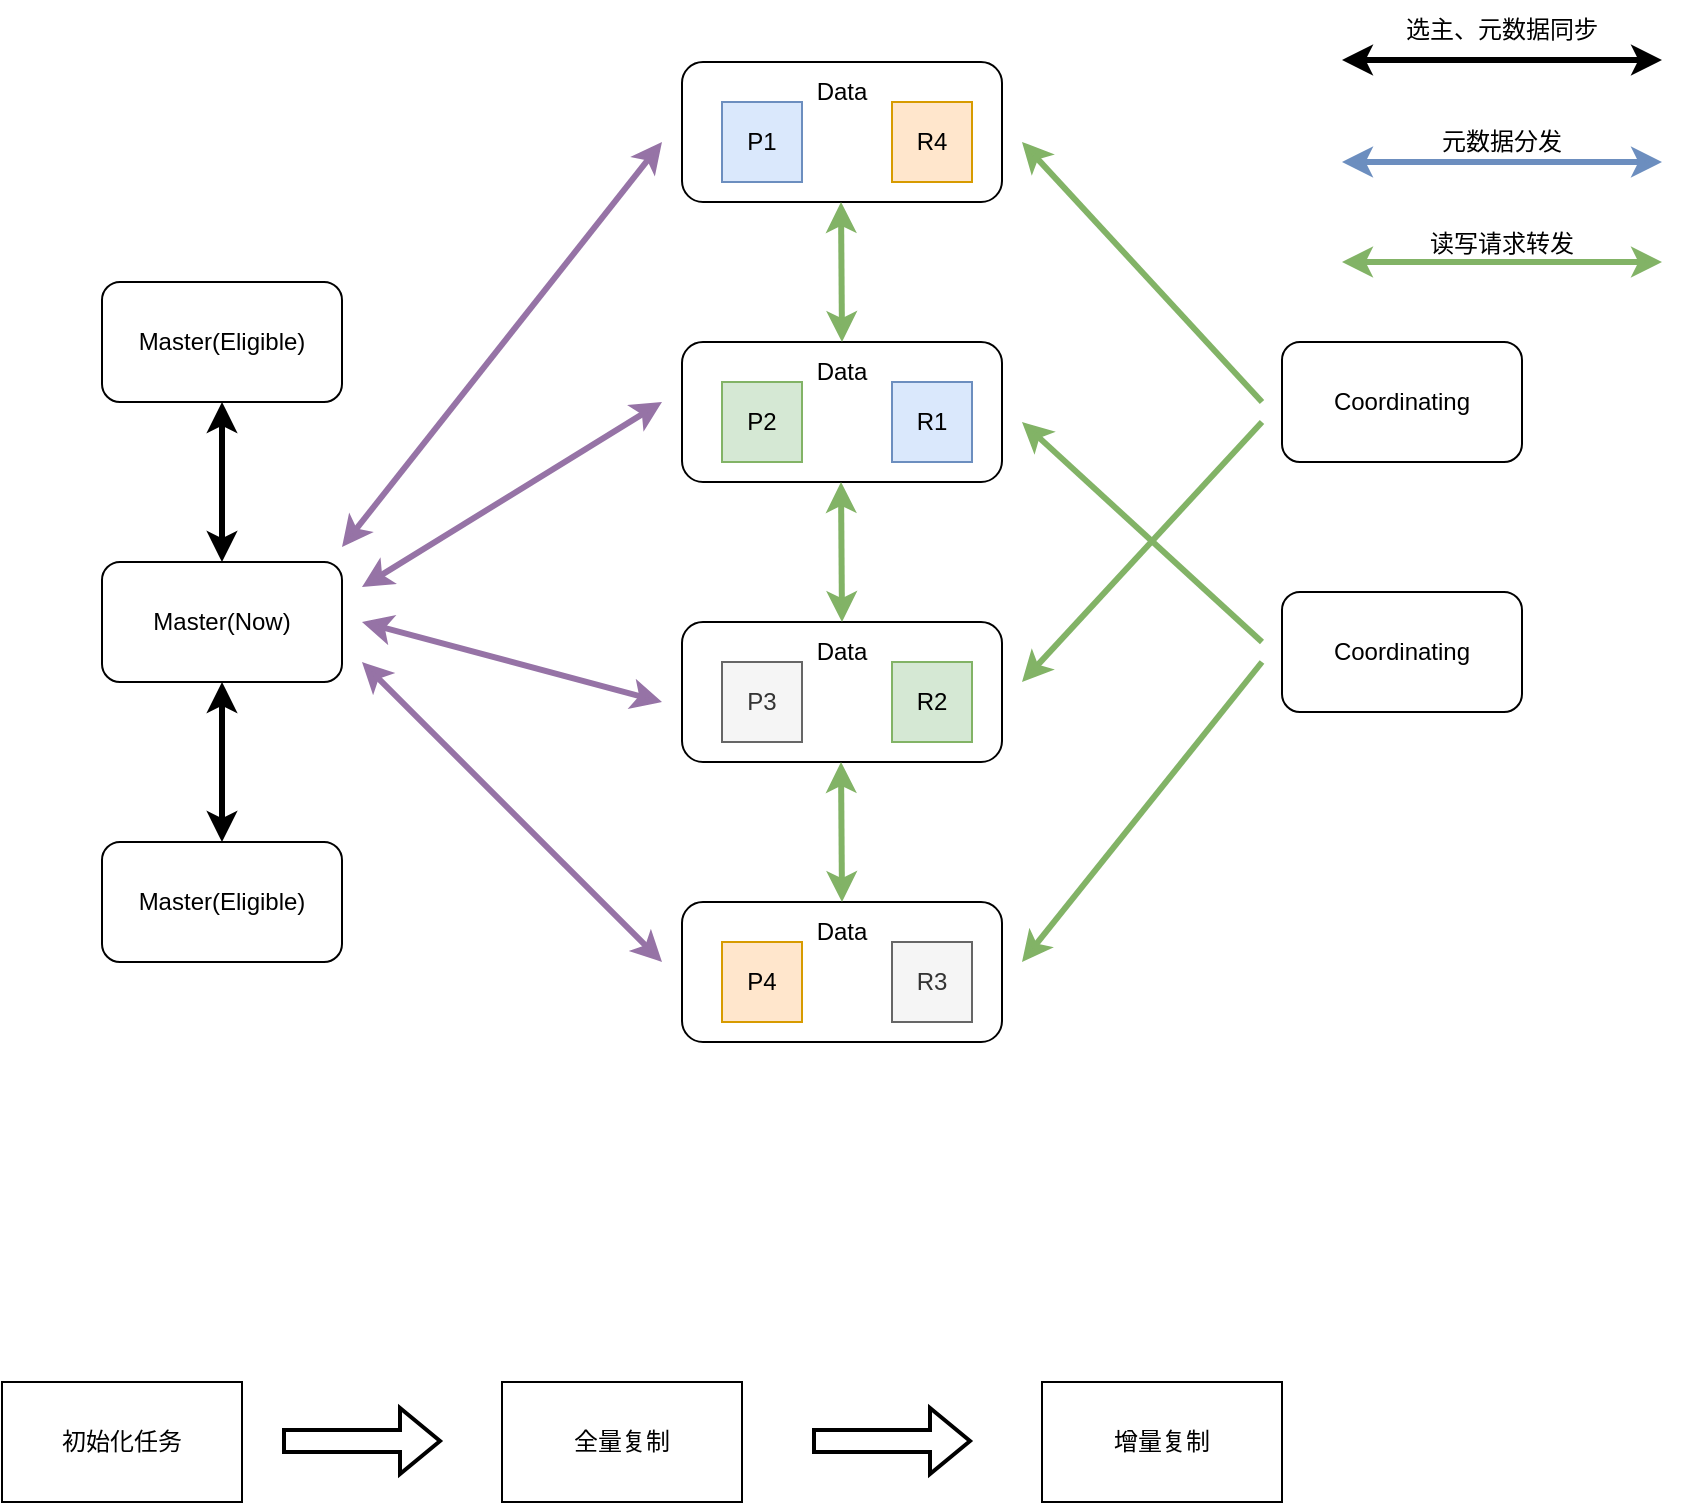 <mxfile version="20.5.3" type="github">
  <diagram id="79OrFG6X0p94ZRUfZklV" name="第 1 页">
    <mxGraphModel dx="946" dy="614" grid="1" gridSize="10" guides="1" tooltips="1" connect="1" arrows="1" fold="1" page="1" pageScale="1" pageWidth="1169" pageHeight="1654" math="0" shadow="0">
      <root>
        <mxCell id="0" />
        <mxCell id="1" parent="0" />
        <mxCell id="2ePsRlysvZnuFBVN_MaM-1" value="Master(Eligible)" style="rounded=1;whiteSpace=wrap;html=1;" vertex="1" parent="1">
          <mxGeometry x="190" y="420" width="120" height="60" as="geometry" />
        </mxCell>
        <mxCell id="2ePsRlysvZnuFBVN_MaM-2" value="Master(Now)" style="rounded=1;whiteSpace=wrap;html=1;" vertex="1" parent="1">
          <mxGeometry x="190" y="560" width="120" height="60" as="geometry" />
        </mxCell>
        <mxCell id="2ePsRlysvZnuFBVN_MaM-3" value="Master(Eligible)" style="rounded=1;whiteSpace=wrap;html=1;" vertex="1" parent="1">
          <mxGeometry x="190" y="700" width="120" height="60" as="geometry" />
        </mxCell>
        <mxCell id="2ePsRlysvZnuFBVN_MaM-4" value="" style="rounded=1;whiteSpace=wrap;html=1;" vertex="1" parent="1">
          <mxGeometry x="480" y="310" width="160" height="70" as="geometry" />
        </mxCell>
        <mxCell id="2ePsRlysvZnuFBVN_MaM-10" value="P1" style="rounded=0;whiteSpace=wrap;html=1;fillColor=#dae8fc;strokeColor=#6c8ebf;" vertex="1" parent="1">
          <mxGeometry x="500" y="330" width="40" height="40" as="geometry" />
        </mxCell>
        <mxCell id="2ePsRlysvZnuFBVN_MaM-11" value="R4" style="rounded=0;whiteSpace=wrap;html=1;fillColor=#ffe6cc;strokeColor=#d79b00;" vertex="1" parent="1">
          <mxGeometry x="585" y="330" width="40" height="40" as="geometry" />
        </mxCell>
        <mxCell id="2ePsRlysvZnuFBVN_MaM-13" value="Data" style="text;html=1;strokeColor=none;fillColor=none;align=center;verticalAlign=middle;whiteSpace=wrap;rounded=0;" vertex="1" parent="1">
          <mxGeometry x="530" y="310" width="60" height="30" as="geometry" />
        </mxCell>
        <mxCell id="2ePsRlysvZnuFBVN_MaM-14" value="" style="rounded=1;whiteSpace=wrap;html=1;" vertex="1" parent="1">
          <mxGeometry x="480" y="450" width="160" height="70" as="geometry" />
        </mxCell>
        <mxCell id="2ePsRlysvZnuFBVN_MaM-15" value="P2" style="rounded=0;whiteSpace=wrap;html=1;fillColor=#d5e8d4;strokeColor=#82b366;" vertex="1" parent="1">
          <mxGeometry x="500" y="470" width="40" height="40" as="geometry" />
        </mxCell>
        <mxCell id="2ePsRlysvZnuFBVN_MaM-16" value="R1" style="rounded=0;whiteSpace=wrap;html=1;fillColor=#dae8fc;strokeColor=#6c8ebf;" vertex="1" parent="1">
          <mxGeometry x="585" y="470" width="40" height="40" as="geometry" />
        </mxCell>
        <mxCell id="2ePsRlysvZnuFBVN_MaM-17" value="Data" style="text;html=1;strokeColor=none;fillColor=none;align=center;verticalAlign=middle;whiteSpace=wrap;rounded=0;" vertex="1" parent="1">
          <mxGeometry x="530" y="450" width="60" height="30" as="geometry" />
        </mxCell>
        <mxCell id="2ePsRlysvZnuFBVN_MaM-18" value="" style="rounded=1;whiteSpace=wrap;html=1;" vertex="1" parent="1">
          <mxGeometry x="480" y="590" width="160" height="70" as="geometry" />
        </mxCell>
        <mxCell id="2ePsRlysvZnuFBVN_MaM-19" value="P3" style="rounded=0;whiteSpace=wrap;html=1;fillColor=#f5f5f5;strokeColor=#666666;fontColor=#333333;" vertex="1" parent="1">
          <mxGeometry x="500" y="610" width="40" height="40" as="geometry" />
        </mxCell>
        <mxCell id="2ePsRlysvZnuFBVN_MaM-20" value="R2" style="rounded=0;whiteSpace=wrap;html=1;fillColor=#d5e8d4;strokeColor=#82b366;" vertex="1" parent="1">
          <mxGeometry x="585" y="610" width="40" height="40" as="geometry" />
        </mxCell>
        <mxCell id="2ePsRlysvZnuFBVN_MaM-21" value="Data" style="text;html=1;strokeColor=none;fillColor=none;align=center;verticalAlign=middle;whiteSpace=wrap;rounded=0;" vertex="1" parent="1">
          <mxGeometry x="530" y="590" width="60" height="30" as="geometry" />
        </mxCell>
        <mxCell id="2ePsRlysvZnuFBVN_MaM-22" value="" style="rounded=1;whiteSpace=wrap;html=1;" vertex="1" parent="1">
          <mxGeometry x="480" y="730" width="160" height="70" as="geometry" />
        </mxCell>
        <mxCell id="2ePsRlysvZnuFBVN_MaM-23" value="P4" style="rounded=0;whiteSpace=wrap;html=1;fillColor=#ffe6cc;strokeColor=#d79b00;" vertex="1" parent="1">
          <mxGeometry x="500" y="750" width="40" height="40" as="geometry" />
        </mxCell>
        <mxCell id="2ePsRlysvZnuFBVN_MaM-24" value="R3" style="rounded=0;whiteSpace=wrap;html=1;fillColor=#f5f5f5;strokeColor=#666666;fontColor=#333333;" vertex="1" parent="1">
          <mxGeometry x="585" y="750" width="40" height="40" as="geometry" />
        </mxCell>
        <mxCell id="2ePsRlysvZnuFBVN_MaM-25" value="Data" style="text;html=1;strokeColor=none;fillColor=none;align=center;verticalAlign=middle;whiteSpace=wrap;rounded=0;" vertex="1" parent="1">
          <mxGeometry x="530" y="730" width="60" height="30" as="geometry" />
        </mxCell>
        <mxCell id="2ePsRlysvZnuFBVN_MaM-27" value="" style="endArrow=classic;startArrow=classic;html=1;rounded=0;entryX=0.5;entryY=1;entryDx=0;entryDy=0;exitX=0.5;exitY=0;exitDx=0;exitDy=0;strokeWidth=3;" edge="1" parent="1" source="2ePsRlysvZnuFBVN_MaM-2" target="2ePsRlysvZnuFBVN_MaM-1">
          <mxGeometry width="50" height="50" relative="1" as="geometry">
            <mxPoint x="230" y="530" as="sourcePoint" />
            <mxPoint x="280" y="480" as="targetPoint" />
          </mxGeometry>
        </mxCell>
        <mxCell id="2ePsRlysvZnuFBVN_MaM-28" value="" style="endArrow=classic;startArrow=classic;html=1;rounded=0;strokeWidth=3;" edge="1" parent="1" source="2ePsRlysvZnuFBVN_MaM-3">
          <mxGeometry width="50" height="50" relative="1" as="geometry">
            <mxPoint x="200" y="670" as="sourcePoint" />
            <mxPoint x="250" y="620" as="targetPoint" />
          </mxGeometry>
        </mxCell>
        <mxCell id="2ePsRlysvZnuFBVN_MaM-29" value="" style="endArrow=classic;startArrow=classic;html=1;rounded=0;strokeWidth=3;fillColor=#e1d5e7;strokeColor=#9673a6;" edge="1" parent="1">
          <mxGeometry width="50" height="50" relative="1" as="geometry">
            <mxPoint x="310" y="552.5" as="sourcePoint" />
            <mxPoint x="470" y="350" as="targetPoint" />
          </mxGeometry>
        </mxCell>
        <mxCell id="2ePsRlysvZnuFBVN_MaM-34" value="" style="endArrow=classic;startArrow=classic;html=1;rounded=0;strokeWidth=3;fillColor=#e1d5e7;strokeColor=#9673a6;" edge="1" parent="1">
          <mxGeometry width="50" height="50" relative="1" as="geometry">
            <mxPoint x="320" y="572.5" as="sourcePoint" />
            <mxPoint x="470" y="480" as="targetPoint" />
          </mxGeometry>
        </mxCell>
        <mxCell id="2ePsRlysvZnuFBVN_MaM-35" value="" style="endArrow=classic;startArrow=classic;html=1;rounded=0;strokeWidth=3;fillColor=#e1d5e7;strokeColor=#9673a6;" edge="1" parent="1">
          <mxGeometry width="50" height="50" relative="1" as="geometry">
            <mxPoint x="320" y="590" as="sourcePoint" />
            <mxPoint x="470" y="630" as="targetPoint" />
          </mxGeometry>
        </mxCell>
        <mxCell id="2ePsRlysvZnuFBVN_MaM-36" value="" style="endArrow=classic;startArrow=classic;html=1;rounded=0;strokeWidth=3;fillColor=#e1d5e7;strokeColor=#9673a6;" edge="1" parent="1">
          <mxGeometry width="50" height="50" relative="1" as="geometry">
            <mxPoint x="320" y="610" as="sourcePoint" />
            <mxPoint x="470" y="760" as="targetPoint" />
          </mxGeometry>
        </mxCell>
        <mxCell id="2ePsRlysvZnuFBVN_MaM-37" value="" style="endArrow=classic;startArrow=classic;html=1;rounded=0;entryX=0.5;entryY=1;entryDx=0;entryDy=0;strokeWidth=3;fillColor=#d5e8d4;gradientColor=#97d077;strokeColor=#82b366;" edge="1" parent="1">
          <mxGeometry width="50" height="50" relative="1" as="geometry">
            <mxPoint x="560" y="450" as="sourcePoint" />
            <mxPoint x="559.5" y="380" as="targetPoint" />
          </mxGeometry>
        </mxCell>
        <mxCell id="2ePsRlysvZnuFBVN_MaM-38" value="" style="endArrow=classic;startArrow=classic;html=1;rounded=0;entryX=0.5;entryY=1;entryDx=0;entryDy=0;strokeWidth=3;fillColor=#d5e8d4;gradientColor=#97d077;strokeColor=#82b366;" edge="1" parent="1">
          <mxGeometry width="50" height="50" relative="1" as="geometry">
            <mxPoint x="560" y="590" as="sourcePoint" />
            <mxPoint x="559.5" y="520" as="targetPoint" />
          </mxGeometry>
        </mxCell>
        <mxCell id="2ePsRlysvZnuFBVN_MaM-39" value="" style="endArrow=classic;startArrow=classic;html=1;rounded=0;entryX=0.5;entryY=1;entryDx=0;entryDy=0;strokeWidth=3;fillColor=#d5e8d4;gradientColor=#97d077;strokeColor=#82b366;" edge="1" parent="1">
          <mxGeometry width="50" height="50" relative="1" as="geometry">
            <mxPoint x="560" y="730" as="sourcePoint" />
            <mxPoint x="559.5" y="660" as="targetPoint" />
          </mxGeometry>
        </mxCell>
        <mxCell id="2ePsRlysvZnuFBVN_MaM-40" value="Coordinating" style="rounded=1;whiteSpace=wrap;html=1;" vertex="1" parent="1">
          <mxGeometry x="780" y="450" width="120" height="60" as="geometry" />
        </mxCell>
        <mxCell id="2ePsRlysvZnuFBVN_MaM-41" value="Coordinating" style="rounded=1;whiteSpace=wrap;html=1;" vertex="1" parent="1">
          <mxGeometry x="780" y="575" width="120" height="60" as="geometry" />
        </mxCell>
        <mxCell id="2ePsRlysvZnuFBVN_MaM-42" value="" style="endArrow=classic;html=1;rounded=0;strokeWidth=3;fillColor=#d5e8d4;gradientColor=#97d077;strokeColor=#82b366;" edge="1" parent="1">
          <mxGeometry width="50" height="50" relative="1" as="geometry">
            <mxPoint x="770" y="480" as="sourcePoint" />
            <mxPoint x="650" y="350" as="targetPoint" />
          </mxGeometry>
        </mxCell>
        <mxCell id="2ePsRlysvZnuFBVN_MaM-43" value="" style="endArrow=classic;html=1;rounded=0;strokeWidth=3;fillColor=#d5e8d4;gradientColor=#97d077;strokeColor=#82b366;" edge="1" parent="1">
          <mxGeometry width="50" height="50" relative="1" as="geometry">
            <mxPoint x="770" y="610" as="sourcePoint" />
            <mxPoint x="650" y="760" as="targetPoint" />
          </mxGeometry>
        </mxCell>
        <mxCell id="2ePsRlysvZnuFBVN_MaM-44" value="" style="endArrow=classic;html=1;rounded=0;strokeWidth=3;fillColor=#d5e8d4;gradientColor=#97d077;strokeColor=#82b366;" edge="1" parent="1">
          <mxGeometry width="50" height="50" relative="1" as="geometry">
            <mxPoint x="770" y="600" as="sourcePoint" />
            <mxPoint x="650" y="490" as="targetPoint" />
          </mxGeometry>
        </mxCell>
        <mxCell id="2ePsRlysvZnuFBVN_MaM-45" value="" style="endArrow=classic;html=1;rounded=0;strokeWidth=3;fillColor=#d5e8d4;gradientColor=#97d077;strokeColor=#82b366;" edge="1" parent="1">
          <mxGeometry width="50" height="50" relative="1" as="geometry">
            <mxPoint x="770" y="490" as="sourcePoint" />
            <mxPoint x="650" y="620" as="targetPoint" />
          </mxGeometry>
        </mxCell>
        <mxCell id="2ePsRlysvZnuFBVN_MaM-46" value="" style="endArrow=classic;startArrow=classic;html=1;rounded=0;strokeWidth=3;" edge="1" parent="1">
          <mxGeometry width="50" height="50" relative="1" as="geometry">
            <mxPoint x="810" y="309" as="sourcePoint" />
            <mxPoint x="970" y="309" as="targetPoint" />
          </mxGeometry>
        </mxCell>
        <mxCell id="2ePsRlysvZnuFBVN_MaM-47" value="" style="endArrow=classic;startArrow=classic;html=1;rounded=0;strokeWidth=3;fillColor=#dae8fc;gradientColor=#7ea6e0;strokeColor=#6c8ebf;" edge="1" parent="1">
          <mxGeometry width="50" height="50" relative="1" as="geometry">
            <mxPoint x="810" y="360" as="sourcePoint" />
            <mxPoint x="970" y="360" as="targetPoint" />
          </mxGeometry>
        </mxCell>
        <mxCell id="2ePsRlysvZnuFBVN_MaM-48" value="" style="endArrow=classic;startArrow=classic;html=1;rounded=0;strokeWidth=3;fillColor=#d5e8d4;gradientColor=#97d077;strokeColor=#82b366;" edge="1" parent="1">
          <mxGeometry width="50" height="50" relative="1" as="geometry">
            <mxPoint x="810" y="410" as="sourcePoint" />
            <mxPoint x="970" y="410" as="targetPoint" />
          </mxGeometry>
        </mxCell>
        <mxCell id="2ePsRlysvZnuFBVN_MaM-49" value="选主、元数据同步" style="text;html=1;strokeColor=none;fillColor=none;align=center;verticalAlign=middle;whiteSpace=wrap;rounded=0;" vertex="1" parent="1">
          <mxGeometry x="840" y="279" width="100" height="30" as="geometry" />
        </mxCell>
        <mxCell id="2ePsRlysvZnuFBVN_MaM-50" value="元数据分发" style="text;html=1;strokeColor=none;fillColor=none;align=center;verticalAlign=middle;whiteSpace=wrap;rounded=0;" vertex="1" parent="1">
          <mxGeometry x="840" y="335" width="100" height="30" as="geometry" />
        </mxCell>
        <mxCell id="2ePsRlysvZnuFBVN_MaM-52" value="读写请求转发" style="text;html=1;strokeColor=none;fillColor=none;align=center;verticalAlign=middle;whiteSpace=wrap;rounded=0;" vertex="1" parent="1">
          <mxGeometry x="840" y="386" width="100" height="30" as="geometry" />
        </mxCell>
        <mxCell id="2ePsRlysvZnuFBVN_MaM-53" value="初始化任务" style="rounded=0;whiteSpace=wrap;html=1;" vertex="1" parent="1">
          <mxGeometry x="140" y="970" width="120" height="60" as="geometry" />
        </mxCell>
        <mxCell id="2ePsRlysvZnuFBVN_MaM-54" value="全量复制" style="rounded=0;whiteSpace=wrap;html=1;" vertex="1" parent="1">
          <mxGeometry x="390" y="970" width="120" height="60" as="geometry" />
        </mxCell>
        <mxCell id="2ePsRlysvZnuFBVN_MaM-55" value="增量复制" style="rounded=0;whiteSpace=wrap;html=1;" vertex="1" parent="1">
          <mxGeometry x="660" y="970" width="120" height="60" as="geometry" />
        </mxCell>
        <mxCell id="2ePsRlysvZnuFBVN_MaM-56" value="" style="shape=flexArrow;endArrow=classic;html=1;rounded=0;strokeWidth=2;" edge="1" parent="1">
          <mxGeometry width="50" height="50" relative="1" as="geometry">
            <mxPoint x="280" y="999.5" as="sourcePoint" />
            <mxPoint x="360" y="999.5" as="targetPoint" />
          </mxGeometry>
        </mxCell>
        <mxCell id="2ePsRlysvZnuFBVN_MaM-57" value="" style="shape=flexArrow;endArrow=classic;html=1;rounded=0;strokeWidth=2;" edge="1" parent="1">
          <mxGeometry width="50" height="50" relative="1" as="geometry">
            <mxPoint x="545" y="999.5" as="sourcePoint" />
            <mxPoint x="625" y="999.5" as="targetPoint" />
          </mxGeometry>
        </mxCell>
      </root>
    </mxGraphModel>
  </diagram>
</mxfile>
